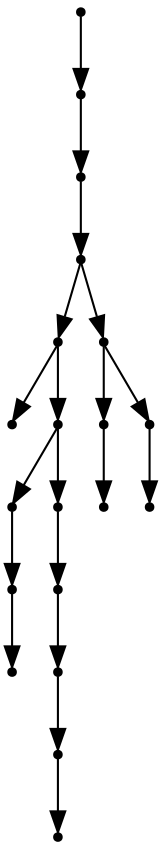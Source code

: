 digraph {
  19 [shape=point];
  18 [shape=point];
  17 [shape=point];
  16 [shape=point];
  10 [shape=point];
  0 [shape=point];
  9 [shape=point];
  3 [shape=point];
  2 [shape=point];
  1 [shape=point];
  8 [shape=point];
  7 [shape=point];
  6 [shape=point];
  5 [shape=point];
  4 [shape=point];
  15 [shape=point];
  12 [shape=point];
  11 [shape=point];
  14 [shape=point];
  13 [shape=point];
19 -> 18;
18 -> 17;
17 -> 16;
16 -> 10;
10 -> 0;
10 -> 9;
9 -> 3;
3 -> 2;
2 -> 1;
9 -> 8;
8 -> 7;
7 -> 6;
6 -> 5;
5 -> 4;
16 -> 15;
15 -> 12;
12 -> 11;
15 -> 14;
14 -> 13;
}
